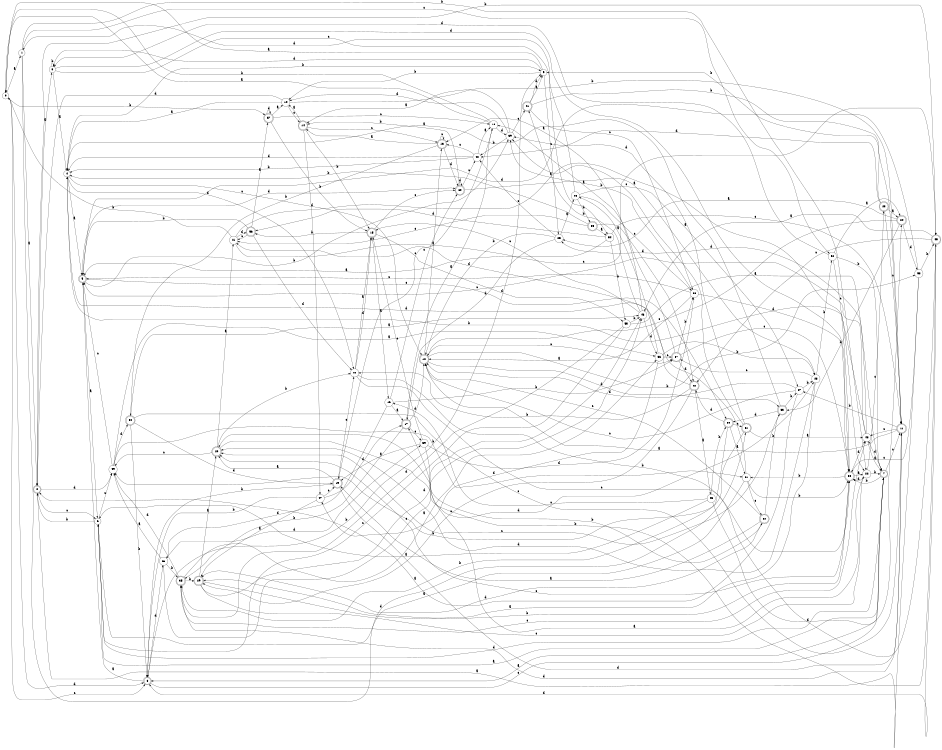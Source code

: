 digraph n50_9 {
__start0 [label="" shape="none"];

rankdir=LR;
size="8,5";

s0 [style="filled", color="black", fillcolor="white" shape="circle", label="0"];
s1 [style="filled", color="black", fillcolor="white" shape="circle", label="1"];
s2 [style="rounded,filled", color="black", fillcolor="white" shape="doublecircle", label="2"];
s3 [style="filled", color="black", fillcolor="white" shape="circle", label="3"];
s4 [style="filled", color="black", fillcolor="white" shape="circle", label="4"];
s5 [style="rounded,filled", color="black", fillcolor="white" shape="doublecircle", label="5"];
s6 [style="filled", color="black", fillcolor="white" shape="circle", label="6"];
s7 [style="rounded,filled", color="black", fillcolor="white" shape="doublecircle", label="7"];
s8 [style="rounded,filled", color="black", fillcolor="white" shape="doublecircle", label="8"];
s9 [style="filled", color="black", fillcolor="white" shape="circle", label="9"];
s10 [style="filled", color="black", fillcolor="white" shape="circle", label="10"];
s11 [style="rounded,filled", color="black", fillcolor="white" shape="doublecircle", label="11"];
s12 [style="rounded,filled", color="black", fillcolor="white" shape="doublecircle", label="12"];
s13 [style="rounded,filled", color="black", fillcolor="white" shape="doublecircle", label="13"];
s14 [style="rounded,filled", color="black", fillcolor="white" shape="doublecircle", label="14"];
s15 [style="rounded,filled", color="black", fillcolor="white" shape="doublecircle", label="15"];
s16 [style="filled", color="black", fillcolor="white" shape="circle", label="16"];
s17 [style="rounded,filled", color="black", fillcolor="white" shape="doublecircle", label="17"];
s18 [style="filled", color="black", fillcolor="white" shape="circle", label="18"];
s19 [style="rounded,filled", color="black", fillcolor="white" shape="doublecircle", label="19"];
s20 [style="rounded,filled", color="black", fillcolor="white" shape="doublecircle", label="20"];
s21 [style="filled", color="black", fillcolor="white" shape="circle", label="21"];
s22 [style="filled", color="black", fillcolor="white" shape="circle", label="22"];
s23 [style="rounded,filled", color="black", fillcolor="white" shape="doublecircle", label="23"];
s24 [style="rounded,filled", color="black", fillcolor="white" shape="doublecircle", label="24"];
s25 [style="filled", color="black", fillcolor="white" shape="circle", label="25"];
s26 [style="filled", color="black", fillcolor="white" shape="circle", label="26"];
s27 [style="filled", color="black", fillcolor="white" shape="circle", label="27"];
s28 [style="filled", color="black", fillcolor="white" shape="circle", label="28"];
s29 [style="rounded,filled", color="black", fillcolor="white" shape="doublecircle", label="29"];
s30 [style="rounded,filled", color="black", fillcolor="white" shape="doublecircle", label="30"];
s31 [style="filled", color="black", fillcolor="white" shape="circle", label="31"];
s32 [style="rounded,filled", color="black", fillcolor="white" shape="doublecircle", label="32"];
s33 [style="rounded,filled", color="black", fillcolor="white" shape="doublecircle", label="33"];
s34 [style="rounded,filled", color="black", fillcolor="white" shape="doublecircle", label="34"];
s35 [style="rounded,filled", color="black", fillcolor="white" shape="doublecircle", label="35"];
s36 [style="filled", color="black", fillcolor="white" shape="circle", label="36"];
s37 [style="rounded,filled", color="black", fillcolor="white" shape="doublecircle", label="37"];
s38 [style="filled", color="black", fillcolor="white" shape="circle", label="38"];
s39 [style="filled", color="black", fillcolor="white" shape="circle", label="39"];
s40 [style="filled", color="black", fillcolor="white" shape="circle", label="40"];
s41 [style="rounded,filled", color="black", fillcolor="white" shape="doublecircle", label="41"];
s42 [style="rounded,filled", color="black", fillcolor="white" shape="doublecircle", label="42"];
s43 [style="filled", color="black", fillcolor="white" shape="circle", label="43"];
s44 [style="filled", color="black", fillcolor="white" shape="circle", label="44"];
s45 [style="rounded,filled", color="black", fillcolor="white" shape="doublecircle", label="45"];
s46 [style="filled", color="black", fillcolor="white" shape="circle", label="46"];
s47 [style="filled", color="black", fillcolor="white" shape="circle", label="47"];
s48 [style="filled", color="black", fillcolor="white" shape="circle", label="48"];
s49 [style="filled", color="black", fillcolor="white" shape="circle", label="49"];
s50 [style="rounded,filled", color="black", fillcolor="white" shape="doublecircle", label="50"];
s51 [style="rounded,filled", color="black", fillcolor="white" shape="doublecircle", label="51"];
s52 [style="filled", color="black", fillcolor="white" shape="circle", label="52"];
s53 [style="rounded,filled", color="black", fillcolor="white" shape="doublecircle", label="53"];
s54 [style="filled", color="black", fillcolor="white" shape="circle", label="54"];
s55 [style="filled", color="black", fillcolor="white" shape="circle", label="55"];
s56 [style="rounded,filled", color="black", fillcolor="white" shape="doublecircle", label="56"];
s57 [style="rounded,filled", color="black", fillcolor="white" shape="doublecircle", label="57"];
s58 [style="filled", color="black", fillcolor="white" shape="circle", label="58"];
s59 [style="filled", color="black", fillcolor="white" shape="circle", label="59"];
s60 [style="rounded,filled", color="black", fillcolor="white" shape="doublecircle", label="60"];
s61 [style="filled", color="black", fillcolor="white" shape="circle", label="61"];
s0 -> s1 [label="a"];
s0 -> s57 [label="b"];
s0 -> s8 [label="c"];
s0 -> s8 [label="d"];
s1 -> s2 [label="a"];
s1 -> s22 [label="b"];
s1 -> s52 [label="c"];
s1 -> s51 [label="d"];
s2 -> s3 [label="a"];
s2 -> s45 [label="b"];
s2 -> s6 [label="c"];
s2 -> s49 [label="d"];
s3 -> s4 [label="a"];
s3 -> s3 [label="b"];
s3 -> s54 [label="c"];
s3 -> s30 [label="d"];
s4 -> s5 [label="a"];
s4 -> s9 [label="b"];
s4 -> s12 [label="c"];
s4 -> s44 [label="d"];
s5 -> s6 [label="a"];
s5 -> s39 [label="b"];
s5 -> s34 [label="c"];
s5 -> s60 [label="d"];
s6 -> s7 [label="a"];
s6 -> s2 [label="b"];
s6 -> s49 [label="c"];
s6 -> s7 [label="d"];
s7 -> s8 [label="a"];
s7 -> s30 [label="b"];
s7 -> s11 [label="c"];
s7 -> s48 [label="d"];
s8 -> s5 [label="a"];
s8 -> s9 [label="b"];
s8 -> s7 [label="c"];
s8 -> s61 [label="d"];
s9 -> s0 [label="a"];
s9 -> s10 [label="b"];
s9 -> s25 [label="c"];
s9 -> s3 [label="d"];
s10 -> s4 [label="a"];
s10 -> s11 [label="b"];
s10 -> s14 [label="c"];
s10 -> s2 [label="d"];
s11 -> s12 [label="a"];
s11 -> s27 [label="b"];
s11 -> s48 [label="c"];
s11 -> s35 [label="d"];
s12 -> s13 [label="a"];
s12 -> s58 [label="b"];
s12 -> s37 [label="c"];
s12 -> s33 [label="d"];
s13 -> s14 [label="a"];
s13 -> s50 [label="b"];
s13 -> s13 [label="c"];
s13 -> s60 [label="d"];
s14 -> s10 [label="a"];
s14 -> s15 [label="b"];
s14 -> s13 [label="c"];
s14 -> s47 [label="d"];
s15 -> s16 [label="a"];
s15 -> s56 [label="b"];
s15 -> s60 [label="c"];
s15 -> s55 [label="d"];
s16 -> s17 [label="a"];
s16 -> s37 [label="b"];
s16 -> s60 [label="c"];
s16 -> s61 [label="d"];
s17 -> s18 [label="a"];
s17 -> s35 [label="b"];
s17 -> s59 [label="c"];
s17 -> s12 [label="d"];
s18 -> s0 [label="a"];
s18 -> s0 [label="b"];
s18 -> s19 [label="c"];
s18 -> s39 [label="d"];
s19 -> s20 [label="a"];
s19 -> s8 [label="b"];
s19 -> s44 [label="c"];
s19 -> s11 [label="d"];
s20 -> s21 [label="a"];
s20 -> s44 [label="b"];
s20 -> s49 [label="c"];
s20 -> s28 [label="d"];
s21 -> s22 [label="a"];
s21 -> s0 [label="b"];
s21 -> s45 [label="c"];
s21 -> s56 [label="d"];
s22 -> s17 [label="a"];
s22 -> s7 [label="b"];
s22 -> s23 [label="c"];
s22 -> s30 [label="d"];
s23 -> s24 [label="a"];
s23 -> s9 [label="b"];
s23 -> s11 [label="c"];
s23 -> s40 [label="d"];
s24 -> s25 [label="a"];
s24 -> s33 [label="b"];
s24 -> s12 [label="c"];
s24 -> s58 [label="d"];
s25 -> s26 [label="a"];
s25 -> s12 [label="b"];
s25 -> s40 [label="c"];
s25 -> s17 [label="d"];
s26 -> s27 [label="a"];
s26 -> s53 [label="b"];
s26 -> s38 [label="c"];
s26 -> s1 [label="d"];
s27 -> s2 [label="a"];
s27 -> s28 [label="b"];
s27 -> s12 [label="c"];
s27 -> s12 [label="d"];
s28 -> s29 [label="a"];
s28 -> s52 [label="b"];
s28 -> s37 [label="c"];
s28 -> s20 [label="d"];
s29 -> s20 [label="a"];
s29 -> s30 [label="b"];
s29 -> s22 [label="c"];
s29 -> s46 [label="d"];
s30 -> s22 [label="a"];
s30 -> s31 [label="b"];
s30 -> s20 [label="c"];
s30 -> s48 [label="d"];
s31 -> s6 [label="a"];
s31 -> s30 [label="b"];
s31 -> s32 [label="c"];
s31 -> s4 [label="d"];
s32 -> s19 [label="a"];
s32 -> s33 [label="b"];
s32 -> s12 [label="c"];
s32 -> s29 [label="d"];
s33 -> s4 [label="a"];
s33 -> s27 [label="b"];
s33 -> s20 [label="c"];
s33 -> s34 [label="d"];
s34 -> s31 [label="a"];
s34 -> s35 [label="b"];
s34 -> s51 [label="c"];
s34 -> s42 [label="d"];
s35 -> s36 [label="a"];
s35 -> s29 [label="b"];
s35 -> s48 [label="c"];
s35 -> s49 [label="d"];
s36 -> s26 [label="a"];
s36 -> s28 [label="b"];
s36 -> s37 [label="c"];
s36 -> s47 [label="d"];
s37 -> s18 [label="a"];
s37 -> s38 [label="b"];
s37 -> s30 [label="c"];
s37 -> s42 [label="d"];
s38 -> s12 [label="a"];
s38 -> s39 [label="b"];
s38 -> s5 [label="c"];
s38 -> s30 [label="d"];
s39 -> s14 [label="a"];
s39 -> s40 [label="b"];
s39 -> s41 [label="c"];
s39 -> s10 [label="d"];
s40 -> s18 [label="a"];
s40 -> s4 [label="b"];
s40 -> s13 [label="c"];
s40 -> s4 [label="d"];
s41 -> s9 [label="a"];
s41 -> s11 [label="b"];
s41 -> s38 [label="c"];
s41 -> s9 [label="d"];
s42 -> s43 [label="a"];
s42 -> s44 [label="b"];
s42 -> s29 [label="c"];
s42 -> s21 [label="d"];
s43 -> s6 [label="a"];
s43 -> s34 [label="b"];
s43 -> s16 [label="c"];
s43 -> s24 [label="d"];
s44 -> s15 [label="a"];
s44 -> s45 [label="b"];
s44 -> s30 [label="c"];
s44 -> s15 [label="d"];
s45 -> s46 [label="a"];
s45 -> s20 [label="b"];
s45 -> s42 [label="c"];
s45 -> s8 [label="d"];
s46 -> s13 [label="a"];
s46 -> s41 [label="b"];
s46 -> s15 [label="c"];
s46 -> s36 [label="d"];
s47 -> s29 [label="a"];
s47 -> s8 [label="b"];
s47 -> s19 [label="c"];
s47 -> s17 [label="d"];
s48 -> s7 [label="a"];
s48 -> s4 [label="b"];
s48 -> s5 [label="c"];
s48 -> s25 [label="d"];
s49 -> s36 [label="a"];
s49 -> s31 [label="b"];
s49 -> s5 [label="c"];
s49 -> s50 [label="d"];
s50 -> s46 [label="a"];
s50 -> s8 [label="b"];
s50 -> s11 [label="c"];
s50 -> s19 [label="d"];
s51 -> s48 [label="a"];
s51 -> s49 [label="b"];
s51 -> s39 [label="c"];
s51 -> s39 [label="d"];
s52 -> s24 [label="a"];
s52 -> s7 [label="b"];
s52 -> s30 [label="c"];
s52 -> s3 [label="d"];
s53 -> s54 [label="a"];
s53 -> s4 [label="b"];
s53 -> s21 [label="c"];
s53 -> s42 [label="d"];
s54 -> s5 [label="a"];
s54 -> s55 [label="b"];
s54 -> s11 [label="c"];
s54 -> s56 [label="d"];
s55 -> s7 [label="a"];
s55 -> s46 [label="b"];
s55 -> s6 [label="c"];
s55 -> s35 [label="d"];
s56 -> s57 [label="a"];
s56 -> s5 [label="b"];
s56 -> s21 [label="c"];
s56 -> s44 [label="d"];
s57 -> s10 [label="a"];
s57 -> s15 [label="b"];
s57 -> s18 [label="c"];
s57 -> s57 [label="d"];
s58 -> s2 [label="a"];
s58 -> s45 [label="b"];
s58 -> s30 [label="c"];
s58 -> s5 [label="d"];
s59 -> s19 [label="a"];
s59 -> s32 [label="b"];
s59 -> s15 [label="c"];
s59 -> s38 [label="d"];
s60 -> s28 [label="a"];
s60 -> s14 [label="b"];
s60 -> s40 [label="c"];
s60 -> s60 [label="d"];
s61 -> s49 [label="a"];
s61 -> s35 [label="b"];
s61 -> s46 [label="c"];
s61 -> s59 [label="d"];

}